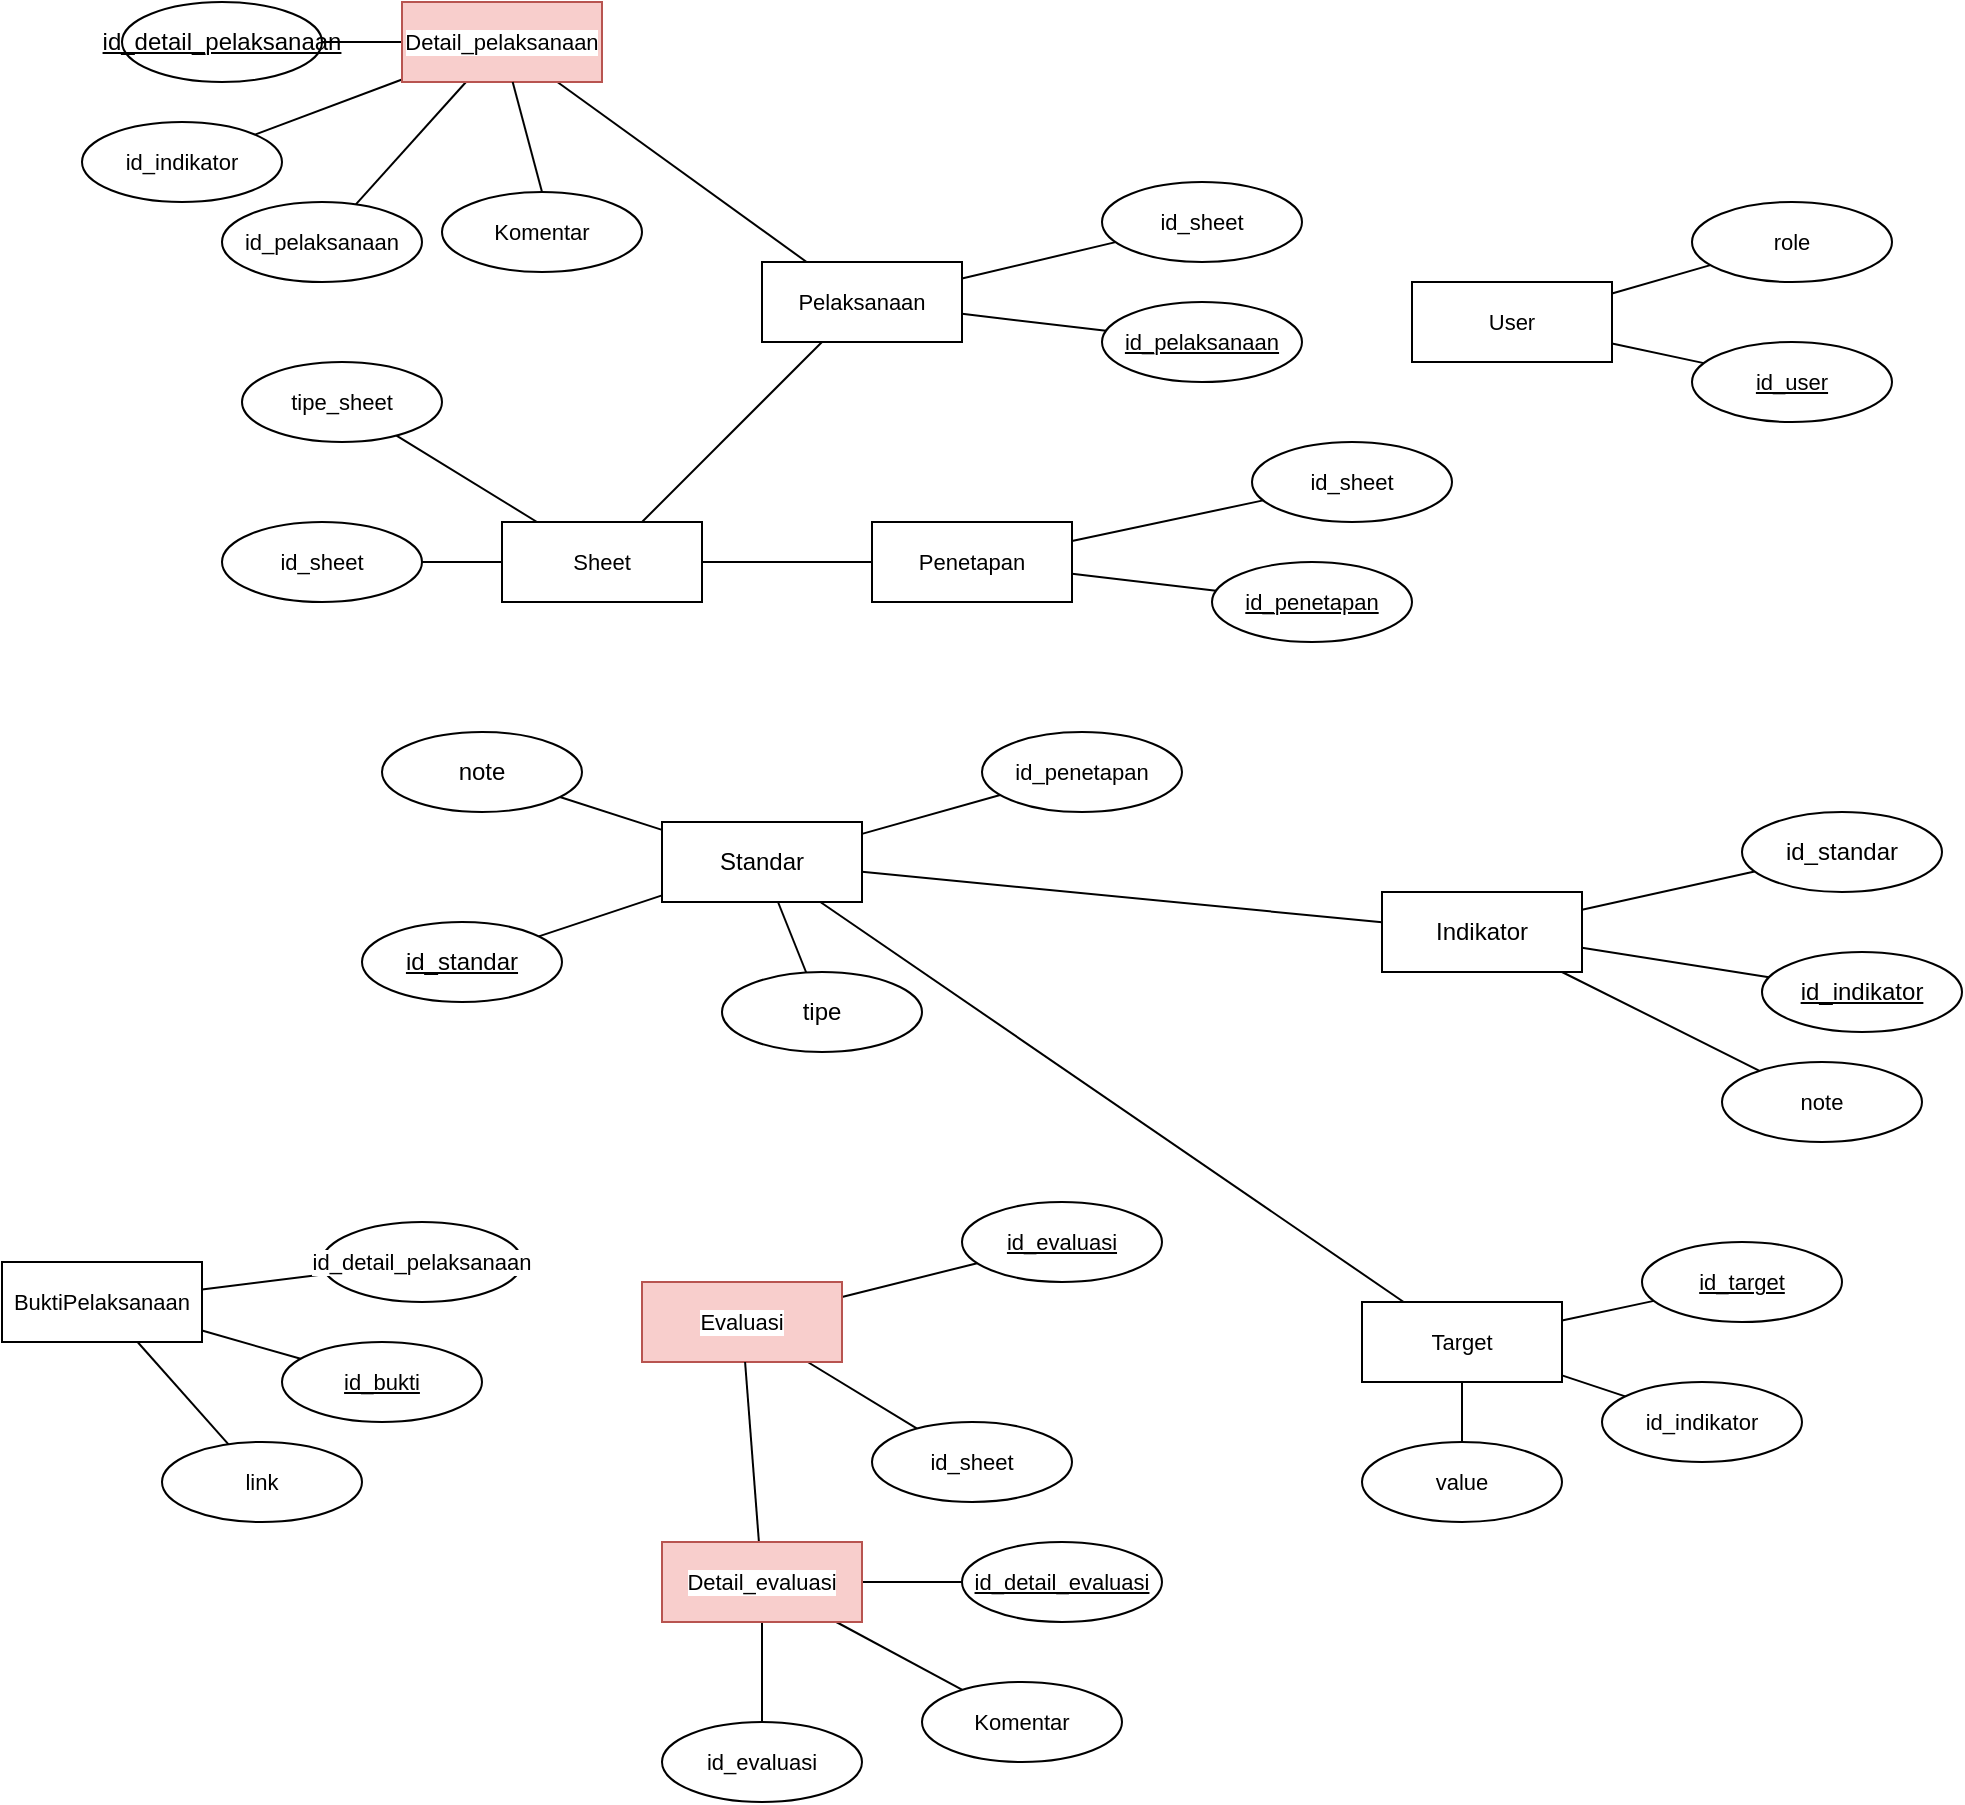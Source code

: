 <mxfile version="24.6.4" type="device">
  <diagram name="Page-1" id="c4acf3e9-155e-7222-9cf6-157b1a14988f">
    <mxGraphModel dx="1885" dy="622" grid="1" gridSize="10" guides="1" tooltips="1" connect="1" arrows="1" fold="1" page="1" pageScale="1" pageWidth="850" pageHeight="1100" background="none" math="0" shadow="0">
      <root>
        <mxCell id="0" />
        <mxCell id="1" parent="0" />
        <mxCell id="CuQVLchVUGJVtXKuXJMo-16" style="shape=connector;rounded=0;orthogonalLoop=1;jettySize=auto;html=1;strokeColor=default;align=center;verticalAlign=middle;fontFamily=Helvetica;fontSize=11;fontColor=default;labelBackgroundColor=default;endArrow=none;" parent="1" source="CuQVLchVUGJVtXKuXJMo-1" target="CuQVLchVUGJVtXKuXJMo-3" edge="1">
          <mxGeometry relative="1" as="geometry" />
        </mxCell>
        <mxCell id="CuQVLchVUGJVtXKuXJMo-17" style="shape=connector;rounded=0;orthogonalLoop=1;jettySize=auto;html=1;strokeColor=default;align=center;verticalAlign=middle;fontFamily=Helvetica;fontSize=11;fontColor=default;labelBackgroundColor=default;endArrow=none;" parent="1" source="CuQVLchVUGJVtXKuXJMo-1" target="CuQVLchVUGJVtXKuXJMo-5" edge="1">
          <mxGeometry relative="1" as="geometry" />
        </mxCell>
        <mxCell id="CuQVLchVUGJVtXKuXJMo-71" style="shape=connector;rounded=0;orthogonalLoop=1;jettySize=auto;html=1;strokeColor=default;align=center;verticalAlign=middle;fontFamily=Helvetica;fontSize=11;fontColor=default;labelBackgroundColor=default;endArrow=none;" parent="1" source="CuQVLchVUGJVtXKuXJMo-1" target="CuQVLchVUGJVtXKuXJMo-69" edge="1">
          <mxGeometry relative="1" as="geometry" />
        </mxCell>
        <mxCell id="bH-2twqRssA-FyqlToAb-2" style="rounded=0;orthogonalLoop=1;jettySize=auto;html=1;endArrow=none;" edge="1" parent="1" source="CuQVLchVUGJVtXKuXJMo-1" target="bH-2twqRssA-FyqlToAb-1">
          <mxGeometry relative="1" as="geometry" />
        </mxCell>
        <mxCell id="bH-2twqRssA-FyqlToAb-36" style="edgeStyle=none;shape=connector;rounded=0;orthogonalLoop=1;jettySize=auto;html=1;strokeColor=default;align=center;verticalAlign=middle;fontFamily=Helvetica;fontSize=11;fontColor=default;labelBackgroundColor=default;endArrow=none;" edge="1" parent="1" source="CuQVLchVUGJVtXKuXJMo-1" target="CuQVLchVUGJVtXKuXJMo-6">
          <mxGeometry relative="1" as="geometry" />
        </mxCell>
        <mxCell id="CuQVLchVUGJVtXKuXJMo-1" value="Standar" style="whiteSpace=wrap;html=1;align=center;" parent="1" vertex="1">
          <mxGeometry x="170" y="420" width="100" height="40" as="geometry" />
        </mxCell>
        <mxCell id="CuQVLchVUGJVtXKuXJMo-3" value="id_standar" style="ellipse;whiteSpace=wrap;html=1;align=center;fontStyle=4;" parent="1" vertex="1">
          <mxGeometry x="20" y="470" width="100" height="40" as="geometry" />
        </mxCell>
        <mxCell id="CuQVLchVUGJVtXKuXJMo-5" value="tipe" style="ellipse;whiteSpace=wrap;html=1;align=center;" parent="1" vertex="1">
          <mxGeometry x="200" y="495" width="100" height="40" as="geometry" />
        </mxCell>
        <mxCell id="CuQVLchVUGJVtXKuXJMo-10" style="rounded=0;orthogonalLoop=1;jettySize=auto;html=1;endArrow=none;" parent="1" source="CuQVLchVUGJVtXKuXJMo-6" target="CuQVLchVUGJVtXKuXJMo-8" edge="1">
          <mxGeometry relative="1" as="geometry" />
        </mxCell>
        <mxCell id="CuQVLchVUGJVtXKuXJMo-14" style="shape=connector;rounded=0;orthogonalLoop=1;jettySize=auto;html=1;strokeColor=default;align=center;verticalAlign=middle;fontFamily=Helvetica;fontSize=11;fontColor=default;labelBackgroundColor=default;endArrow=none;" parent="1" source="CuQVLchVUGJVtXKuXJMo-6" target="CuQVLchVUGJVtXKuXJMo-7" edge="1">
          <mxGeometry relative="1" as="geometry" />
        </mxCell>
        <mxCell id="CuQVLchVUGJVtXKuXJMo-6" value="Indikator" style="whiteSpace=wrap;html=1;align=center;" parent="1" vertex="1">
          <mxGeometry x="530" y="455" width="100" height="40" as="geometry" />
        </mxCell>
        <mxCell id="CuQVLchVUGJVtXKuXJMo-7" value="id_indikator" style="ellipse;whiteSpace=wrap;html=1;align=center;fontStyle=4;" parent="1" vertex="1">
          <mxGeometry x="720" y="485" width="100" height="40" as="geometry" />
        </mxCell>
        <mxCell id="CuQVLchVUGJVtXKuXJMo-8" value="id_standar" style="ellipse;whiteSpace=wrap;html=1;align=center;" parent="1" vertex="1">
          <mxGeometry x="710" y="415" width="100" height="40" as="geometry" />
        </mxCell>
        <mxCell id="CuQVLchVUGJVtXKuXJMo-22" style="shape=connector;rounded=0;orthogonalLoop=1;jettySize=auto;html=1;strokeColor=default;align=center;verticalAlign=middle;fontFamily=Helvetica;fontSize=11;fontColor=default;labelBackgroundColor=default;endArrow=none;" parent="1" source="CuQVLchVUGJVtXKuXJMo-18" target="CuQVLchVUGJVtXKuXJMo-20" edge="1">
          <mxGeometry relative="1" as="geometry" />
        </mxCell>
        <mxCell id="CuQVLchVUGJVtXKuXJMo-18" value="Penetapan" style="whiteSpace=wrap;html=1;align=center;fontFamily=Helvetica;fontSize=11;fontColor=default;labelBackgroundColor=default;" parent="1" vertex="1">
          <mxGeometry x="275" y="270" width="100" height="40" as="geometry" />
        </mxCell>
        <mxCell id="CuQVLchVUGJVtXKuXJMo-20" value="id_penetapan" style="whiteSpace=wrap;html=1;align=center;fontFamily=Helvetica;fontSize=11;fontColor=default;labelBackgroundColor=default;shape=ellipse;perimeter=ellipsePerimeter;fontStyle=4;" parent="1" vertex="1">
          <mxGeometry x="445" y="290" width="100" height="40" as="geometry" />
        </mxCell>
        <mxCell id="CuQVLchVUGJVtXKuXJMo-26" style="shape=connector;rounded=0;orthogonalLoop=1;jettySize=auto;html=1;strokeColor=default;align=center;verticalAlign=middle;fontFamily=Helvetica;fontSize=11;fontColor=default;labelBackgroundColor=default;endArrow=none;" parent="1" source="CuQVLchVUGJVtXKuXJMo-21" target="CuQVLchVUGJVtXKuXJMo-25" edge="1">
          <mxGeometry relative="1" as="geometry" />
        </mxCell>
        <mxCell id="bH-2twqRssA-FyqlToAb-39" style="edgeStyle=none;shape=connector;rounded=0;orthogonalLoop=1;jettySize=auto;html=1;strokeColor=default;align=center;verticalAlign=middle;fontFamily=Helvetica;fontSize=11;fontColor=default;labelBackgroundColor=default;endArrow=none;" edge="1" parent="1" source="CuQVLchVUGJVtXKuXJMo-21" target="CuQVLchVUGJVtXKuXJMo-18">
          <mxGeometry relative="1" as="geometry" />
        </mxCell>
        <mxCell id="CuQVLchVUGJVtXKuXJMo-21" value="Sheet" style="whiteSpace=wrap;html=1;align=center;fontFamily=Helvetica;fontSize=11;fontColor=default;labelBackgroundColor=default;" parent="1" vertex="1">
          <mxGeometry x="90" y="270" width="100" height="40" as="geometry" />
        </mxCell>
        <mxCell id="CuQVLchVUGJVtXKuXJMo-24" style="shape=connector;rounded=0;orthogonalLoop=1;jettySize=auto;html=1;strokeColor=default;align=center;verticalAlign=middle;fontFamily=Helvetica;fontSize=11;fontColor=default;labelBackgroundColor=default;endArrow=none;" parent="1" source="CuQVLchVUGJVtXKuXJMo-23" target="CuQVLchVUGJVtXKuXJMo-18" edge="1">
          <mxGeometry relative="1" as="geometry" />
        </mxCell>
        <mxCell id="CuQVLchVUGJVtXKuXJMo-23" value="id_sheet" style="ellipse;whiteSpace=wrap;html=1;align=center;fontFamily=Helvetica;fontSize=11;fontColor=default;labelBackgroundColor=default;" parent="1" vertex="1">
          <mxGeometry x="465" y="230" width="100" height="40" as="geometry" />
        </mxCell>
        <mxCell id="CuQVLchVUGJVtXKuXJMo-25" value="id_sheet" style="ellipse;whiteSpace=wrap;html=1;align=center;fontFamily=Helvetica;fontSize=11;fontColor=default;labelBackgroundColor=default;" parent="1" vertex="1">
          <mxGeometry x="-50" y="270" width="100" height="40" as="geometry" />
        </mxCell>
        <mxCell id="CuQVLchVUGJVtXKuXJMo-29" style="shape=connector;rounded=0;orthogonalLoop=1;jettySize=auto;html=1;strokeColor=default;align=center;verticalAlign=middle;fontFamily=Helvetica;fontSize=11;fontColor=default;labelBackgroundColor=default;endArrow=none;" parent="1" source="CuQVLchVUGJVtXKuXJMo-27" target="CuQVLchVUGJVtXKuXJMo-28" edge="1">
          <mxGeometry relative="1" as="geometry" />
        </mxCell>
        <mxCell id="CuQVLchVUGJVtXKuXJMo-27" value="User" style="whiteSpace=wrap;html=1;align=center;fontFamily=Helvetica;fontSize=11;fontColor=default;labelBackgroundColor=default;" parent="1" vertex="1">
          <mxGeometry x="545" y="150" width="100" height="40" as="geometry" />
        </mxCell>
        <mxCell id="CuQVLchVUGJVtXKuXJMo-28" value="id_user" style="ellipse;whiteSpace=wrap;html=1;align=center;fontStyle=4;fontFamily=Helvetica;fontSize=11;fontColor=default;labelBackgroundColor=default;" parent="1" vertex="1">
          <mxGeometry x="685" y="180" width="100" height="40" as="geometry" />
        </mxCell>
        <mxCell id="CuQVLchVUGJVtXKuXJMo-31" style="shape=connector;rounded=0;orthogonalLoop=1;jettySize=auto;html=1;strokeColor=default;align=center;verticalAlign=middle;fontFamily=Helvetica;fontSize=11;fontColor=default;labelBackgroundColor=default;endArrow=none;" parent="1" source="CuQVLchVUGJVtXKuXJMo-30" target="CuQVLchVUGJVtXKuXJMo-27" edge="1">
          <mxGeometry relative="1" as="geometry" />
        </mxCell>
        <mxCell id="CuQVLchVUGJVtXKuXJMo-30" value="role" style="ellipse;whiteSpace=wrap;html=1;align=center;fontFamily=Helvetica;fontSize=11;fontColor=default;labelBackgroundColor=default;" parent="1" vertex="1">
          <mxGeometry x="685" y="110" width="100" height="40" as="geometry" />
        </mxCell>
        <mxCell id="bH-2twqRssA-FyqlToAb-38" style="edgeStyle=none;shape=connector;rounded=0;orthogonalLoop=1;jettySize=auto;html=1;strokeColor=default;align=center;verticalAlign=middle;fontFamily=Helvetica;fontSize=11;fontColor=default;labelBackgroundColor=default;endArrow=none;" edge="1" parent="1" source="CuQVLchVUGJVtXKuXJMo-33" target="CuQVLchVUGJVtXKuXJMo-21">
          <mxGeometry relative="1" as="geometry" />
        </mxCell>
        <mxCell id="CuQVLchVUGJVtXKuXJMo-33" value="Pelaksanaan" style="whiteSpace=wrap;html=1;align=center;fontFamily=Helvetica;fontSize=11;fontColor=default;labelBackgroundColor=default;" parent="1" vertex="1">
          <mxGeometry x="220" y="140" width="100" height="40" as="geometry" />
        </mxCell>
        <mxCell id="CuQVLchVUGJVtXKuXJMo-37" style="shape=connector;rounded=0;orthogonalLoop=1;jettySize=auto;html=1;strokeColor=default;align=center;verticalAlign=middle;fontFamily=Helvetica;fontSize=11;fontColor=default;labelBackgroundColor=default;endArrow=none;" parent="1" source="CuQVLchVUGJVtXKuXJMo-34" target="CuQVLchVUGJVtXKuXJMo-33" edge="1">
          <mxGeometry relative="1" as="geometry" />
        </mxCell>
        <mxCell id="CuQVLchVUGJVtXKuXJMo-34" value="id_pelaksanaan" style="ellipse;whiteSpace=wrap;html=1;align=center;fontStyle=4;fontFamily=Helvetica;fontSize=11;fontColor=default;labelBackgroundColor=default;" parent="1" vertex="1">
          <mxGeometry x="390" y="160" width="100" height="40" as="geometry" />
        </mxCell>
        <mxCell id="CuQVLchVUGJVtXKuXJMo-36" style="shape=connector;rounded=0;orthogonalLoop=1;jettySize=auto;html=1;strokeColor=default;align=center;verticalAlign=middle;fontFamily=Helvetica;fontSize=11;fontColor=default;labelBackgroundColor=default;endArrow=none;" parent="1" source="CuQVLchVUGJVtXKuXJMo-35" target="CuQVLchVUGJVtXKuXJMo-33" edge="1">
          <mxGeometry relative="1" as="geometry" />
        </mxCell>
        <mxCell id="CuQVLchVUGJVtXKuXJMo-35" value="id_sheet" style="ellipse;whiteSpace=wrap;html=1;align=center;fontFamily=Helvetica;fontSize=11;fontColor=default;labelBackgroundColor=default;" parent="1" vertex="1">
          <mxGeometry x="390" y="100" width="100" height="40" as="geometry" />
        </mxCell>
        <mxCell id="CuQVLchVUGJVtXKuXJMo-61" style="shape=connector;rounded=0;orthogonalLoop=1;jettySize=auto;html=1;strokeColor=default;align=center;verticalAlign=middle;fontFamily=Helvetica;fontSize=11;fontColor=default;labelBackgroundColor=default;endArrow=none;" parent="1" source="CuQVLchVUGJVtXKuXJMo-56" target="CuQVLchVUGJVtXKuXJMo-59" edge="1">
          <mxGeometry relative="1" as="geometry" />
        </mxCell>
        <mxCell id="CuQVLchVUGJVtXKuXJMo-62" style="shape=connector;rounded=0;orthogonalLoop=1;jettySize=auto;html=1;strokeColor=default;align=center;verticalAlign=middle;fontFamily=Helvetica;fontSize=11;fontColor=default;labelBackgroundColor=default;endArrow=none;" parent="1" source="CuQVLchVUGJVtXKuXJMo-56" target="CuQVLchVUGJVtXKuXJMo-57" edge="1">
          <mxGeometry relative="1" as="geometry" />
        </mxCell>
        <mxCell id="bH-2twqRssA-FyqlToAb-6" style="shape=connector;rounded=0;orthogonalLoop=1;jettySize=auto;html=1;strokeColor=default;align=center;verticalAlign=middle;fontFamily=Helvetica;fontSize=11;fontColor=default;labelBackgroundColor=default;endArrow=none;" edge="1" parent="1" source="CuQVLchVUGJVtXKuXJMo-56" target="bH-2twqRssA-FyqlToAb-5">
          <mxGeometry relative="1" as="geometry" />
        </mxCell>
        <mxCell id="bH-2twqRssA-FyqlToAb-37" style="edgeStyle=none;shape=connector;rounded=0;orthogonalLoop=1;jettySize=auto;html=1;strokeColor=default;align=center;verticalAlign=middle;fontFamily=Helvetica;fontSize=11;fontColor=default;labelBackgroundColor=default;endArrow=none;" edge="1" parent="1" source="CuQVLchVUGJVtXKuXJMo-56" target="CuQVLchVUGJVtXKuXJMo-1">
          <mxGeometry relative="1" as="geometry" />
        </mxCell>
        <mxCell id="CuQVLchVUGJVtXKuXJMo-56" value="Target" style="whiteSpace=wrap;html=1;align=center;fontFamily=Helvetica;fontSize=11;fontColor=default;labelBackgroundColor=default;" parent="1" vertex="1">
          <mxGeometry x="520" y="660" width="100" height="40" as="geometry" />
        </mxCell>
        <mxCell id="CuQVLchVUGJVtXKuXJMo-57" value="id_target" style="ellipse;whiteSpace=wrap;html=1;align=center;fontStyle=4;fontFamily=Helvetica;fontSize=11;fontColor=default;labelBackgroundColor=default;" parent="1" vertex="1">
          <mxGeometry x="660" y="630" width="100" height="40" as="geometry" />
        </mxCell>
        <mxCell id="CuQVLchVUGJVtXKuXJMo-59" value="id_indikator" style="ellipse;whiteSpace=wrap;html=1;align=center;fontFamily=Helvetica;fontSize=11;fontColor=default;labelBackgroundColor=default;" parent="1" vertex="1">
          <mxGeometry x="640" y="700" width="100" height="40" as="geometry" />
        </mxCell>
        <mxCell id="CuQVLchVUGJVtXKuXJMo-69" value="id_penetapan" style="ellipse;whiteSpace=wrap;html=1;align=center;fontFamily=Helvetica;fontSize=11;fontColor=default;labelBackgroundColor=default;" parent="1" vertex="1">
          <mxGeometry x="330" y="375" width="100" height="40" as="geometry" />
        </mxCell>
        <mxCell id="CuQVLchVUGJVtXKuXJMo-75" style="edgeStyle=entityRelationEdgeStyle;shape=connector;rounded=0;orthogonalLoop=1;jettySize=auto;html=1;strokeColor=default;align=center;verticalAlign=middle;fontFamily=Helvetica;fontSize=11;fontColor=default;labelBackgroundColor=default;endArrow=none;" parent="1" source="CuQVLchVUGJVtXKuXJMo-72" target="CuQVLchVUGJVtXKuXJMo-73" edge="1">
          <mxGeometry relative="1" as="geometry" />
        </mxCell>
        <mxCell id="CuQVLchVUGJVtXKuXJMo-77" style="shape=connector;rounded=0;orthogonalLoop=1;jettySize=auto;html=1;strokeColor=default;align=center;verticalAlign=middle;fontFamily=Helvetica;fontSize=11;fontColor=default;labelBackgroundColor=default;endArrow=none;" parent="1" source="CuQVLchVUGJVtXKuXJMo-72" target="CuQVLchVUGJVtXKuXJMo-74" edge="1">
          <mxGeometry relative="1" as="geometry" />
        </mxCell>
        <mxCell id="CuQVLchVUGJVtXKuXJMo-78" style="shape=connector;rounded=0;orthogonalLoop=1;jettySize=auto;html=1;strokeColor=default;align=center;verticalAlign=middle;fontFamily=Helvetica;fontSize=11;fontColor=default;labelBackgroundColor=default;endArrow=none;" parent="1" source="CuQVLchVUGJVtXKuXJMo-72" target="CuQVLchVUGJVtXKuXJMo-76" edge="1">
          <mxGeometry relative="1" as="geometry" />
        </mxCell>
        <mxCell id="bH-2twqRssA-FyqlToAb-40" style="edgeStyle=none;shape=connector;rounded=0;orthogonalLoop=1;jettySize=auto;html=1;strokeColor=default;align=center;verticalAlign=middle;fontFamily=Helvetica;fontSize=11;fontColor=default;labelBackgroundColor=default;endArrow=none;" edge="1" parent="1" source="CuQVLchVUGJVtXKuXJMo-72" target="CuQVLchVUGJVtXKuXJMo-33">
          <mxGeometry relative="1" as="geometry" />
        </mxCell>
        <mxCell id="CuQVLchVUGJVtXKuXJMo-72" value="Detail_pelaksanaan" style="whiteSpace=wrap;html=1;align=center;fontFamily=Helvetica;fontSize=11;labelBackgroundColor=default;fillColor=#f8cecc;strokeColor=#b85450;" parent="1" vertex="1">
          <mxGeometry x="40" y="10" width="100" height="40" as="geometry" />
        </mxCell>
        <mxCell id="CuQVLchVUGJVtXKuXJMo-73" value="id_detail_pelaksanaan" style="ellipse;whiteSpace=wrap;html=1;align=center;fontStyle=4;" parent="1" vertex="1">
          <mxGeometry x="-100" y="10" width="100" height="40" as="geometry" />
        </mxCell>
        <mxCell id="CuQVLchVUGJVtXKuXJMo-74" value="id_pelaksanaan" style="ellipse;whiteSpace=wrap;html=1;align=center;fontFamily=Helvetica;fontSize=11;fontColor=default;labelBackgroundColor=default;" parent="1" vertex="1">
          <mxGeometry x="-50" y="110" width="100" height="40" as="geometry" />
        </mxCell>
        <mxCell id="CuQVLchVUGJVtXKuXJMo-76" value="id_indikator" style="ellipse;whiteSpace=wrap;html=1;align=center;fontFamily=Helvetica;fontSize=11;fontColor=default;labelBackgroundColor=default;" parent="1" vertex="1">
          <mxGeometry x="-120" y="70" width="100" height="40" as="geometry" />
        </mxCell>
        <mxCell id="CuQVLchVUGJVtXKuXJMo-94" style="shape=connector;rounded=0;orthogonalLoop=1;jettySize=auto;html=1;strokeColor=default;align=center;verticalAlign=middle;fontFamily=Helvetica;fontSize=11;fontColor=default;labelBackgroundColor=default;endArrow=none;" parent="1" source="CuQVLchVUGJVtXKuXJMo-90" target="CuQVLchVUGJVtXKuXJMo-91" edge="1">
          <mxGeometry relative="1" as="geometry" />
        </mxCell>
        <mxCell id="CuQVLchVUGJVtXKuXJMo-96" style="shape=connector;rounded=0;orthogonalLoop=1;jettySize=auto;html=1;strokeColor=default;align=center;verticalAlign=middle;fontFamily=Helvetica;fontSize=11;fontColor=default;labelBackgroundColor=default;endArrow=none;" parent="1" source="CuQVLchVUGJVtXKuXJMo-90" target="CuQVLchVUGJVtXKuXJMo-92" edge="1">
          <mxGeometry relative="1" as="geometry" />
        </mxCell>
        <mxCell id="bH-2twqRssA-FyqlToAb-10" style="shape=connector;rounded=0;orthogonalLoop=1;jettySize=auto;html=1;strokeColor=default;align=center;verticalAlign=middle;fontFamily=Helvetica;fontSize=11;fontColor=default;labelBackgroundColor=default;endArrow=none;" edge="1" parent="1" source="CuQVLchVUGJVtXKuXJMo-90" target="bH-2twqRssA-FyqlToAb-9">
          <mxGeometry relative="1" as="geometry" />
        </mxCell>
        <mxCell id="CuQVLchVUGJVtXKuXJMo-90" value="BuktiPelaksanaan" style="whiteSpace=wrap;html=1;align=center;fontFamily=Helvetica;fontSize=11;fontColor=default;labelBackgroundColor=default;" parent="1" vertex="1">
          <mxGeometry x="-160" y="640" width="100" height="40" as="geometry" />
        </mxCell>
        <mxCell id="CuQVLchVUGJVtXKuXJMo-91" value="id_bukti" style="ellipse;whiteSpace=wrap;html=1;align=center;fontStyle=4;fontFamily=Helvetica;fontSize=11;fontColor=default;labelBackgroundColor=default;" parent="1" vertex="1">
          <mxGeometry x="-20" y="680" width="100" height="40" as="geometry" />
        </mxCell>
        <mxCell id="CuQVLchVUGJVtXKuXJMo-92" value="id_detail_pelaksanaan" style="ellipse;whiteSpace=wrap;html=1;align=center;fontFamily=Helvetica;fontSize=11;fontColor=default;labelBackgroundColor=default;" parent="1" vertex="1">
          <mxGeometry y="620" width="100" height="40" as="geometry" />
        </mxCell>
        <mxCell id="bH-2twqRssA-FyqlToAb-1" value="note" style="ellipse;whiteSpace=wrap;html=1;align=center;" vertex="1" parent="1">
          <mxGeometry x="30" y="375" width="100" height="40" as="geometry" />
        </mxCell>
        <mxCell id="bH-2twqRssA-FyqlToAb-4" style="shape=connector;rounded=0;orthogonalLoop=1;jettySize=auto;html=1;strokeColor=default;align=center;verticalAlign=middle;fontFamily=Helvetica;fontSize=11;fontColor=default;labelBackgroundColor=default;endArrow=none;" edge="1" parent="1" source="bH-2twqRssA-FyqlToAb-3" target="CuQVLchVUGJVtXKuXJMo-6">
          <mxGeometry relative="1" as="geometry" />
        </mxCell>
        <mxCell id="bH-2twqRssA-FyqlToAb-3" value="note" style="ellipse;whiteSpace=wrap;html=1;align=center;fontFamily=Helvetica;fontSize=11;fontColor=default;labelBackgroundColor=default;" vertex="1" parent="1">
          <mxGeometry x="700" y="540" width="100" height="40" as="geometry" />
        </mxCell>
        <mxCell id="bH-2twqRssA-FyqlToAb-5" value="value" style="ellipse;whiteSpace=wrap;html=1;align=center;fontFamily=Helvetica;fontSize=11;fontColor=default;labelBackgroundColor=default;" vertex="1" parent="1">
          <mxGeometry x="520" y="730" width="100" height="40" as="geometry" />
        </mxCell>
        <mxCell id="bH-2twqRssA-FyqlToAb-8" style="shape=connector;rounded=0;orthogonalLoop=1;jettySize=auto;html=1;strokeColor=default;align=center;verticalAlign=middle;fontFamily=Helvetica;fontSize=11;fontColor=default;labelBackgroundColor=default;endArrow=none;" edge="1" parent="1" source="bH-2twqRssA-FyqlToAb-7" target="CuQVLchVUGJVtXKuXJMo-21">
          <mxGeometry relative="1" as="geometry" />
        </mxCell>
        <mxCell id="bH-2twqRssA-FyqlToAb-7" value="tipe_sheet" style="ellipse;whiteSpace=wrap;html=1;align=center;fontFamily=Helvetica;fontSize=11;fontColor=default;labelBackgroundColor=default;" vertex="1" parent="1">
          <mxGeometry x="-40" y="190" width="100" height="40" as="geometry" />
        </mxCell>
        <mxCell id="bH-2twqRssA-FyqlToAb-9" value="link" style="ellipse;whiteSpace=wrap;html=1;align=center;fontFamily=Helvetica;fontSize=11;fontColor=default;labelBackgroundColor=default;" vertex="1" parent="1">
          <mxGeometry x="-80" y="730" width="100" height="40" as="geometry" />
        </mxCell>
        <mxCell id="bH-2twqRssA-FyqlToAb-15" style="shape=connector;rounded=0;orthogonalLoop=1;jettySize=auto;html=1;strokeColor=default;align=center;verticalAlign=middle;fontFamily=Helvetica;fontSize=11;fontColor=default;labelBackgroundColor=default;endArrow=none;" edge="1" parent="1" source="bH-2twqRssA-FyqlToAb-11" target="bH-2twqRssA-FyqlToAb-14">
          <mxGeometry relative="1" as="geometry" />
        </mxCell>
        <mxCell id="bH-2twqRssA-FyqlToAb-16" style="shape=connector;rounded=0;orthogonalLoop=1;jettySize=auto;html=1;strokeColor=default;align=center;verticalAlign=middle;fontFamily=Helvetica;fontSize=11;fontColor=default;labelBackgroundColor=default;endArrow=none;" edge="1" parent="1" source="bH-2twqRssA-FyqlToAb-11" target="bH-2twqRssA-FyqlToAb-12">
          <mxGeometry relative="1" as="geometry" />
        </mxCell>
        <mxCell id="bH-2twqRssA-FyqlToAb-11" value="Evaluasi" style="whiteSpace=wrap;html=1;align=center;fontFamily=Helvetica;fontSize=11;labelBackgroundColor=default;fillColor=#f8cecc;strokeColor=#b85450;" vertex="1" parent="1">
          <mxGeometry x="160" y="650" width="100" height="40" as="geometry" />
        </mxCell>
        <mxCell id="bH-2twqRssA-FyqlToAb-12" value="id_evaluasi" style="whiteSpace=wrap;html=1;align=center;fontFamily=Helvetica;fontSize=11;fontColor=default;labelBackgroundColor=default;shape=ellipse;perimeter=ellipsePerimeter;fontStyle=4;" vertex="1" parent="1">
          <mxGeometry x="320" y="610" width="100" height="40" as="geometry" />
        </mxCell>
        <mxCell id="bH-2twqRssA-FyqlToAb-14" value="id_sheet" style="ellipse;whiteSpace=wrap;html=1;align=center;fontFamily=Helvetica;fontSize=11;fontColor=default;labelBackgroundColor=default;" vertex="1" parent="1">
          <mxGeometry x="275" y="720" width="100" height="40" as="geometry" />
        </mxCell>
        <mxCell id="bH-2twqRssA-FyqlToAb-23" style="shape=connector;rounded=0;orthogonalLoop=1;jettySize=auto;html=1;strokeColor=default;align=center;verticalAlign=middle;fontFamily=Helvetica;fontSize=11;fontColor=default;labelBackgroundColor=default;endArrow=none;" edge="1" parent="1" source="bH-2twqRssA-FyqlToAb-17" target="bH-2twqRssA-FyqlToAb-18">
          <mxGeometry relative="1" as="geometry" />
        </mxCell>
        <mxCell id="bH-2twqRssA-FyqlToAb-30" style="edgeStyle=none;shape=connector;rounded=0;orthogonalLoop=1;jettySize=auto;html=1;strokeColor=default;align=center;verticalAlign=middle;fontFamily=Helvetica;fontSize=11;fontColor=default;labelBackgroundColor=default;endArrow=none;" edge="1" parent="1" source="bH-2twqRssA-FyqlToAb-17" target="bH-2twqRssA-FyqlToAb-28">
          <mxGeometry relative="1" as="geometry" />
        </mxCell>
        <mxCell id="bH-2twqRssA-FyqlToAb-32" style="edgeStyle=none;shape=connector;rounded=0;orthogonalLoop=1;jettySize=auto;html=1;strokeColor=default;align=center;verticalAlign=middle;fontFamily=Helvetica;fontSize=11;fontColor=default;labelBackgroundColor=default;endArrow=none;" edge="1" parent="1" source="bH-2twqRssA-FyqlToAb-17" target="bH-2twqRssA-FyqlToAb-31">
          <mxGeometry relative="1" as="geometry" />
        </mxCell>
        <mxCell id="bH-2twqRssA-FyqlToAb-34" style="edgeStyle=none;shape=connector;rounded=0;orthogonalLoop=1;jettySize=auto;html=1;strokeColor=default;align=center;verticalAlign=middle;fontFamily=Helvetica;fontSize=11;fontColor=default;labelBackgroundColor=default;endArrow=none;" edge="1" parent="1" source="bH-2twqRssA-FyqlToAb-17" target="bH-2twqRssA-FyqlToAb-11">
          <mxGeometry relative="1" as="geometry" />
        </mxCell>
        <mxCell id="bH-2twqRssA-FyqlToAb-17" value="Detail_evaluasi" style="whiteSpace=wrap;html=1;align=center;fontFamily=Helvetica;fontSize=11;labelBackgroundColor=default;fillColor=#f8cecc;strokeColor=#b85450;" vertex="1" parent="1">
          <mxGeometry x="170" y="780" width="100" height="40" as="geometry" />
        </mxCell>
        <mxCell id="bH-2twqRssA-FyqlToAb-18" value="id_detail_evaluasi" style="whiteSpace=wrap;html=1;align=center;fontFamily=Helvetica;fontSize=11;fontColor=default;labelBackgroundColor=default;shape=ellipse;perimeter=ellipsePerimeter;fontStyle=4;" vertex="1" parent="1">
          <mxGeometry x="320" y="780" width="100" height="40" as="geometry" />
        </mxCell>
        <mxCell id="bH-2twqRssA-FyqlToAb-25" style="shape=connector;rounded=0;orthogonalLoop=1;jettySize=auto;html=1;strokeColor=default;align=center;verticalAlign=middle;fontFamily=Helvetica;fontSize=11;fontColor=default;labelBackgroundColor=default;endArrow=none;exitX=0.5;exitY=0;exitDx=0;exitDy=0;" edge="1" parent="1" source="bH-2twqRssA-FyqlToAb-24" target="CuQVLchVUGJVtXKuXJMo-72">
          <mxGeometry relative="1" as="geometry" />
        </mxCell>
        <mxCell id="bH-2twqRssA-FyqlToAb-24" value="Komentar" style="ellipse;whiteSpace=wrap;html=1;align=center;fontFamily=Helvetica;fontSize=11;fontColor=default;labelBackgroundColor=default;" vertex="1" parent="1">
          <mxGeometry x="60" y="105" width="100" height="40" as="geometry" />
        </mxCell>
        <mxCell id="bH-2twqRssA-FyqlToAb-28" value="Komentar" style="ellipse;whiteSpace=wrap;html=1;align=center;fontFamily=Helvetica;fontSize=11;fontColor=default;labelBackgroundColor=default;" vertex="1" parent="1">
          <mxGeometry x="300" y="850" width="100" height="40" as="geometry" />
        </mxCell>
        <mxCell id="bH-2twqRssA-FyqlToAb-31" value="id_evaluasi" style="ellipse;whiteSpace=wrap;html=1;align=center;fontFamily=Helvetica;fontSize=11;fontColor=default;labelBackgroundColor=default;" vertex="1" parent="1">
          <mxGeometry x="170" y="870" width="100" height="40" as="geometry" />
        </mxCell>
      </root>
    </mxGraphModel>
  </diagram>
</mxfile>
